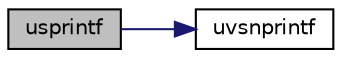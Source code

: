 digraph "usprintf"
{
  edge [fontname="Helvetica",fontsize="10",labelfontname="Helvetica",labelfontsize="10"];
  node [fontname="Helvetica",fontsize="10",shape=record];
  rankdir="LR";
  Node1 [label="usprintf",height=0.2,width=0.4,color="black", fillcolor="grey75", style="filled" fontcolor="black"];
  Node1 -> Node2 [color="midnightblue",fontsize="10",style="solid",fontname="Helvetica"];
  Node2 [label="uvsnprintf",height=0.2,width=0.4,color="black", fillcolor="white", style="filled",URL="$group__ustdlib__api.html#gad3b713ceeb82516ed0373e7d4343d6e9"];
}
